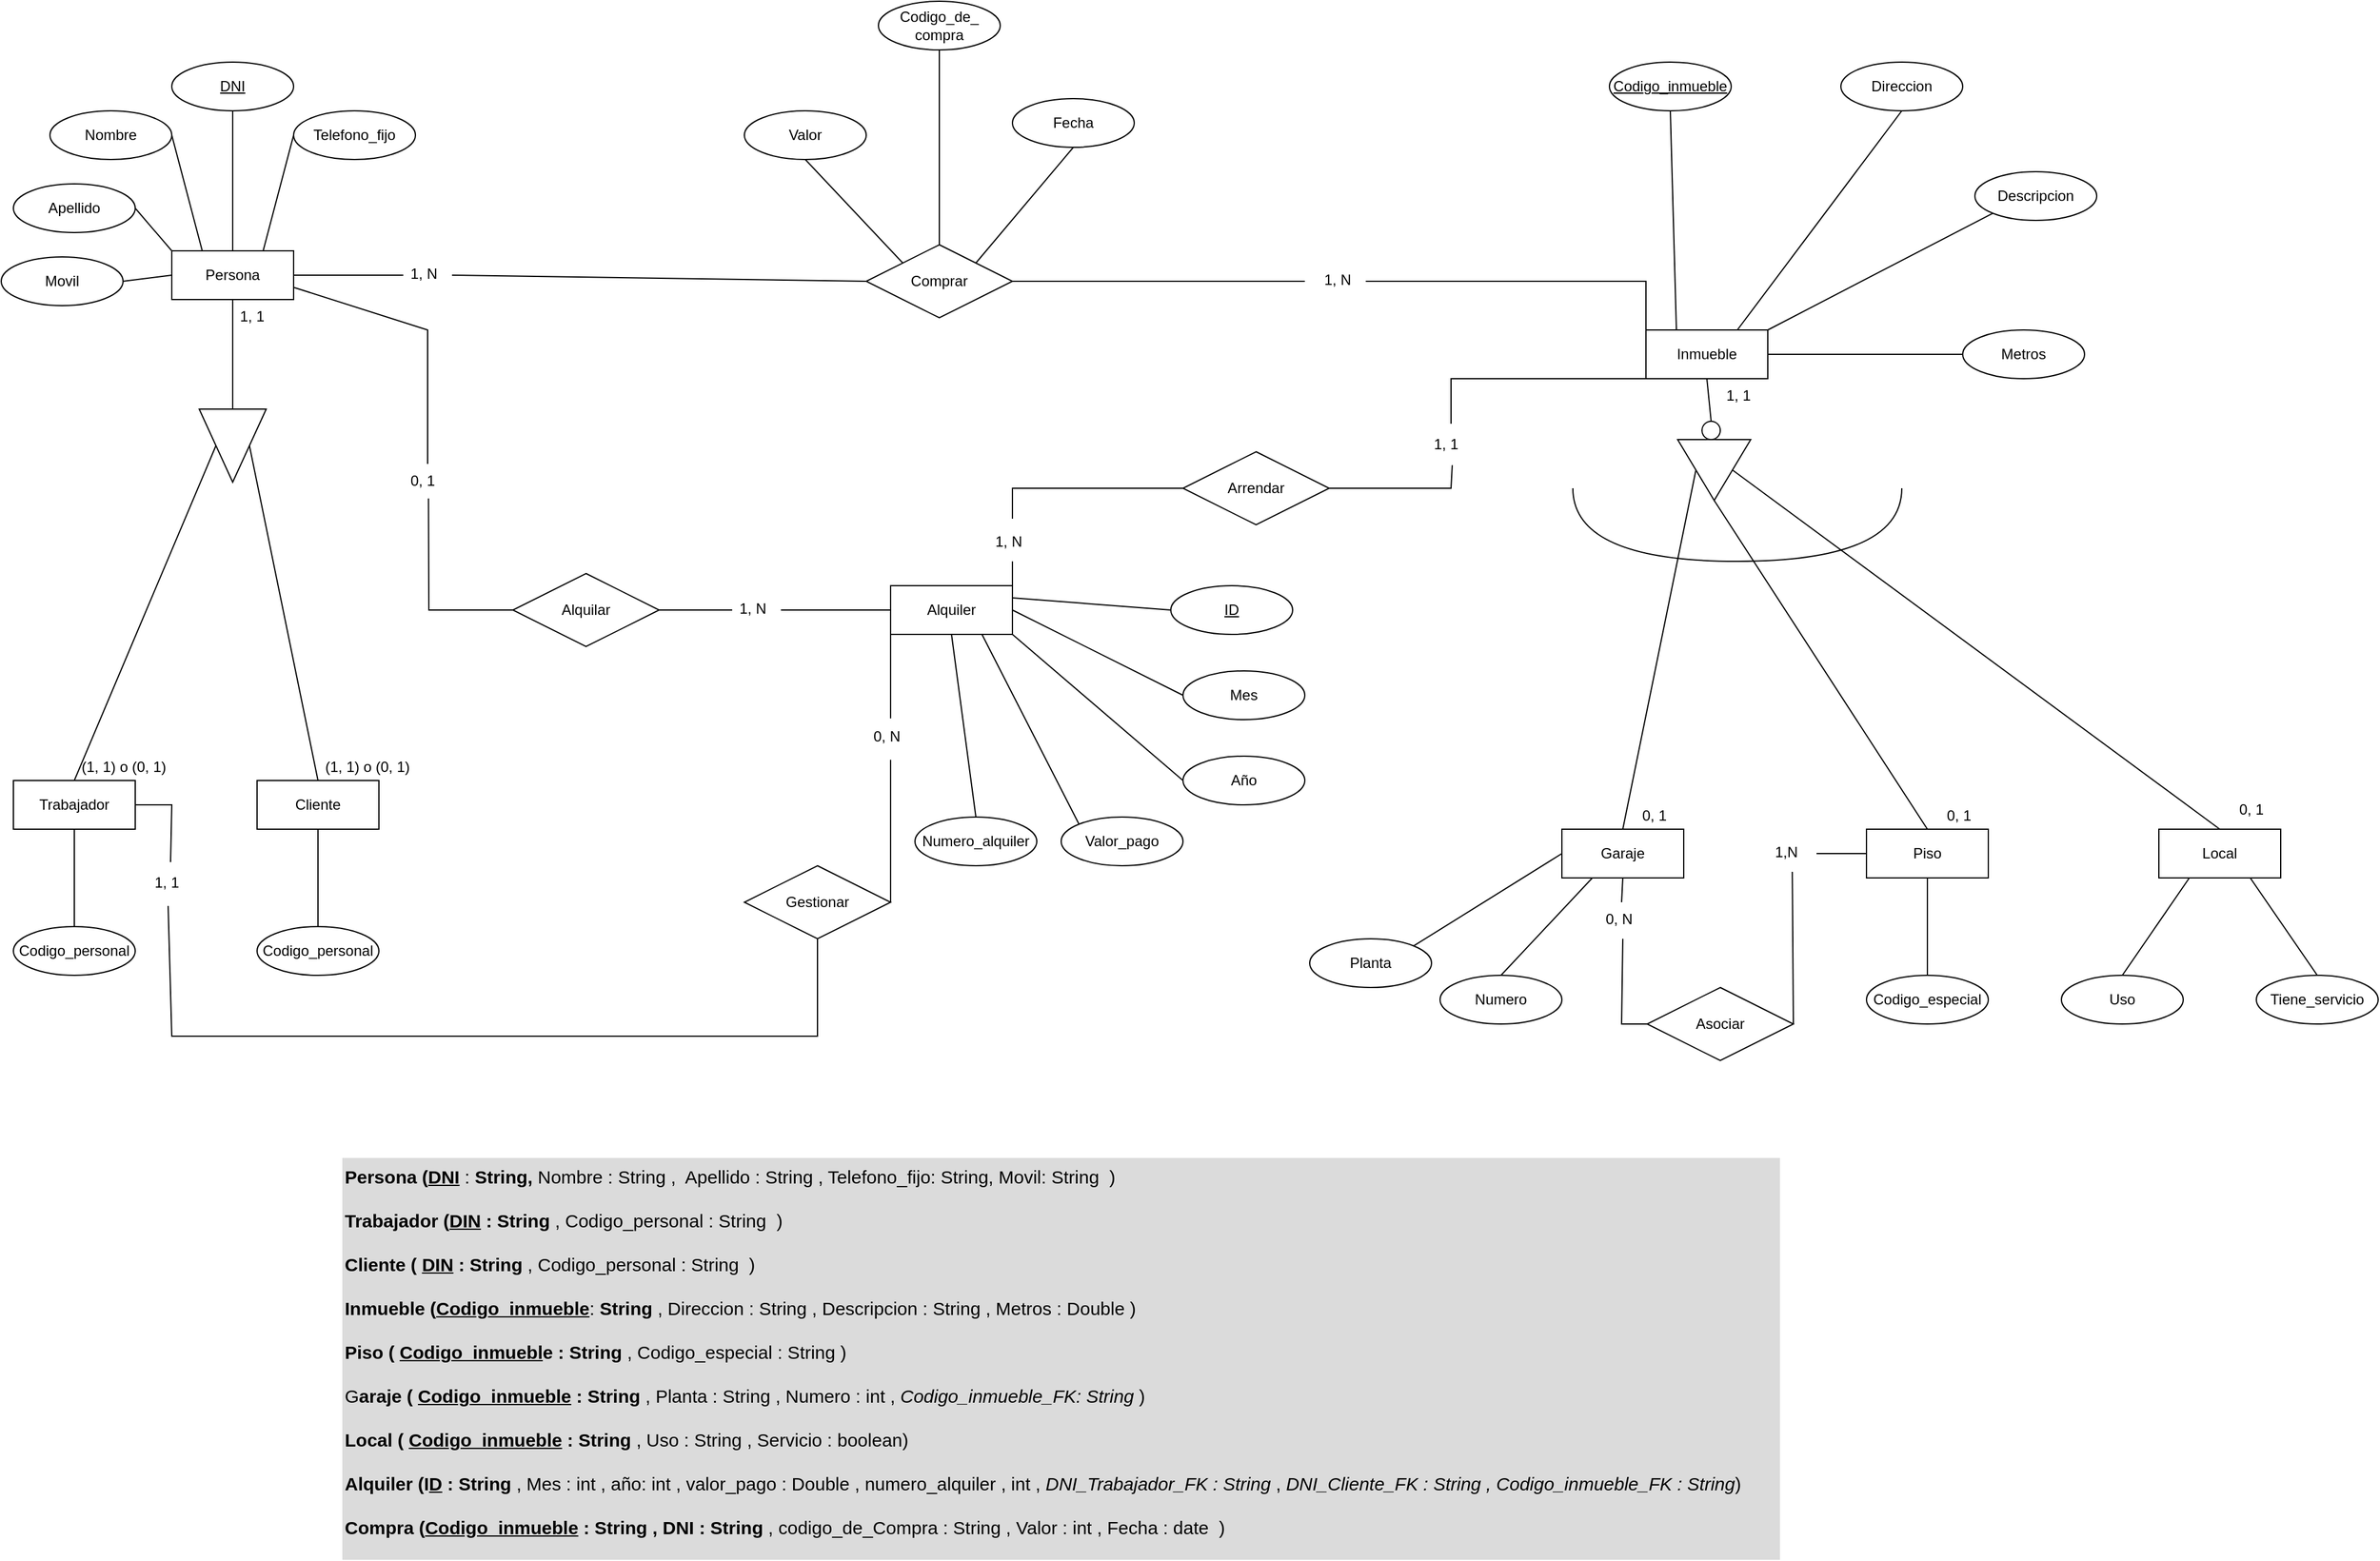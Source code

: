 <mxfile version="22.0.4" type="github">
  <diagram name="Página-1" id="a1RyxE_Y-MSOX4j9OYDZ">
    <mxGraphModel dx="2807" dy="2242" grid="1" gridSize="10" guides="1" tooltips="1" connect="1" arrows="1" fold="1" page="1" pageScale="1" pageWidth="827" pageHeight="1169" math="0" shadow="0">
      <root>
        <mxCell id="0" />
        <mxCell id="1" parent="0" />
        <mxCell id="8C2Y239VdLHNd9cbPgNQ-3" value="Inmueble" style="whiteSpace=wrap;html=1;align=center;" parent="1" vertex="1">
          <mxGeometry x="890" y="-90" width="100" height="40" as="geometry" />
        </mxCell>
        <mxCell id="8C2Y239VdLHNd9cbPgNQ-4" value="Piso" style="whiteSpace=wrap;html=1;align=center;" parent="1" vertex="1">
          <mxGeometry x="1071" y="320" width="100" height="40" as="geometry" />
        </mxCell>
        <mxCell id="8C2Y239VdLHNd9cbPgNQ-5" value="Local" style="whiteSpace=wrap;html=1;align=center;" parent="1" vertex="1">
          <mxGeometry x="1311" y="320" width="100" height="40" as="geometry" />
        </mxCell>
        <mxCell id="8C2Y239VdLHNd9cbPgNQ-6" value="Garaje" style="whiteSpace=wrap;html=1;align=center;" parent="1" vertex="1">
          <mxGeometry x="821" y="320" width="100" height="40" as="geometry" />
        </mxCell>
        <mxCell id="8C2Y239VdLHNd9cbPgNQ-7" value="Codigo_inmueble" style="ellipse;whiteSpace=wrap;html=1;align=center;fontStyle=4;" parent="1" vertex="1">
          <mxGeometry x="860" y="-310" width="100" height="40" as="geometry" />
        </mxCell>
        <mxCell id="8C2Y239VdLHNd9cbPgNQ-9" value="Metros" style="ellipse;whiteSpace=wrap;html=1;align=center;" parent="1" vertex="1">
          <mxGeometry x="1150" y="-90" width="100" height="40" as="geometry" />
        </mxCell>
        <mxCell id="8C2Y239VdLHNd9cbPgNQ-10" value="Descripcion" style="ellipse;whiteSpace=wrap;html=1;align=center;" parent="1" vertex="1">
          <mxGeometry x="1160" y="-220" width="100" height="40" as="geometry" />
        </mxCell>
        <mxCell id="8C2Y239VdLHNd9cbPgNQ-11" value="Direccion" style="ellipse;whiteSpace=wrap;html=1;align=center;" parent="1" vertex="1">
          <mxGeometry x="1050" y="-310" width="100" height="40" as="geometry" />
        </mxCell>
        <mxCell id="8C2Y239VdLHNd9cbPgNQ-12" value="Codigo_especial" style="ellipse;whiteSpace=wrap;html=1;align=center;" parent="1" vertex="1">
          <mxGeometry x="1071" y="440" width="100" height="40" as="geometry" />
        </mxCell>
        <mxCell id="8C2Y239VdLHNd9cbPgNQ-13" value="Uso" style="ellipse;whiteSpace=wrap;html=1;align=center;" parent="1" vertex="1">
          <mxGeometry x="1231" y="440" width="100" height="40" as="geometry" />
        </mxCell>
        <mxCell id="8C2Y239VdLHNd9cbPgNQ-14" value="Tiene_servicio" style="ellipse;whiteSpace=wrap;html=1;align=center;" parent="1" vertex="1">
          <mxGeometry x="1391" y="440" width="100" height="40" as="geometry" />
        </mxCell>
        <mxCell id="8C2Y239VdLHNd9cbPgNQ-15" value="" style="endArrow=none;html=1;rounded=0;entryX=0.5;entryY=1;entryDx=0;entryDy=0;" parent="1" source="8C2Y239VdLHNd9cbPgNQ-12" target="8C2Y239VdLHNd9cbPgNQ-4" edge="1">
          <mxGeometry relative="1" as="geometry">
            <mxPoint x="951" y="340" as="sourcePoint" />
            <mxPoint x="1111" y="340" as="targetPoint" />
          </mxGeometry>
        </mxCell>
        <mxCell id="8C2Y239VdLHNd9cbPgNQ-16" value="" style="endArrow=none;html=1;rounded=0;entryX=0.25;entryY=1;entryDx=0;entryDy=0;exitX=0.5;exitY=0;exitDx=0;exitDy=0;" parent="1" source="8C2Y239VdLHNd9cbPgNQ-13" target="8C2Y239VdLHNd9cbPgNQ-5" edge="1">
          <mxGeometry relative="1" as="geometry">
            <mxPoint x="1131" y="450" as="sourcePoint" />
            <mxPoint x="1131" y="370" as="targetPoint" />
          </mxGeometry>
        </mxCell>
        <mxCell id="8C2Y239VdLHNd9cbPgNQ-17" value="" style="endArrow=none;html=1;rounded=0;entryX=0.75;entryY=1;entryDx=0;entryDy=0;exitX=0.5;exitY=0;exitDx=0;exitDy=0;" parent="1" source="8C2Y239VdLHNd9cbPgNQ-14" target="8C2Y239VdLHNd9cbPgNQ-5" edge="1">
          <mxGeometry relative="1" as="geometry">
            <mxPoint x="1291" y="450" as="sourcePoint" />
            <mxPoint x="1326" y="370" as="targetPoint" />
          </mxGeometry>
        </mxCell>
        <mxCell id="8C2Y239VdLHNd9cbPgNQ-19" value="Numero" style="ellipse;whiteSpace=wrap;html=1;align=center;" parent="1" vertex="1">
          <mxGeometry x="721" y="440" width="100" height="40" as="geometry" />
        </mxCell>
        <mxCell id="8C2Y239VdLHNd9cbPgNQ-20" value="Planta" style="ellipse;whiteSpace=wrap;html=1;align=center;" parent="1" vertex="1">
          <mxGeometry x="614" y="410" width="100" height="40" as="geometry" />
        </mxCell>
        <mxCell id="8C2Y239VdLHNd9cbPgNQ-21" value="" style="endArrow=none;html=1;rounded=0;entryX=0;entryY=0.5;entryDx=0;entryDy=0;exitX=1;exitY=0;exitDx=0;exitDy=0;" parent="1" source="8C2Y239VdLHNd9cbPgNQ-20" target="8C2Y239VdLHNd9cbPgNQ-6" edge="1">
          <mxGeometry relative="1" as="geometry">
            <mxPoint x="1131" y="450" as="sourcePoint" />
            <mxPoint x="1131" y="370" as="targetPoint" />
          </mxGeometry>
        </mxCell>
        <mxCell id="8C2Y239VdLHNd9cbPgNQ-22" value="" style="endArrow=none;html=1;rounded=0;entryX=0.25;entryY=1;entryDx=0;entryDy=0;exitX=0.5;exitY=0;exitDx=0;exitDy=0;" parent="1" source="8C2Y239VdLHNd9cbPgNQ-19" target="8C2Y239VdLHNd9cbPgNQ-6" edge="1">
          <mxGeometry relative="1" as="geometry">
            <mxPoint x="961" y="450" as="sourcePoint" />
            <mxPoint x="906" y="370" as="targetPoint" />
          </mxGeometry>
        </mxCell>
        <mxCell id="8C2Y239VdLHNd9cbPgNQ-24" value="" style="endArrow=none;html=1;rounded=0;entryX=1;entryY=0.5;entryDx=0;entryDy=0;exitX=0;exitY=0.5;exitDx=0;exitDy=0;" parent="1" source="8C2Y239VdLHNd9cbPgNQ-9" target="8C2Y239VdLHNd9cbPgNQ-3" edge="1">
          <mxGeometry relative="1" as="geometry">
            <mxPoint x="980" y="-80" as="sourcePoint" />
            <mxPoint x="770" as="targetPoint" />
          </mxGeometry>
        </mxCell>
        <mxCell id="8C2Y239VdLHNd9cbPgNQ-25" value="" style="endArrow=none;html=1;rounded=0;entryX=0.25;entryY=0;entryDx=0;entryDy=0;exitX=0.5;exitY=1;exitDx=0;exitDy=0;" parent="1" source="8C2Y239VdLHNd9cbPgNQ-7" target="8C2Y239VdLHNd9cbPgNQ-3" edge="1">
          <mxGeometry relative="1" as="geometry">
            <mxPoint x="610" y="-100" as="sourcePoint" />
            <mxPoint x="770" y="-100" as="targetPoint" />
          </mxGeometry>
        </mxCell>
        <mxCell id="8C2Y239VdLHNd9cbPgNQ-26" value="" style="endArrow=none;html=1;rounded=0;entryX=0.5;entryY=1;entryDx=0;entryDy=0;exitX=0.75;exitY=0;exitDx=0;exitDy=0;" parent="1" source="8C2Y239VdLHNd9cbPgNQ-3" target="8C2Y239VdLHNd9cbPgNQ-11" edge="1">
          <mxGeometry relative="1" as="geometry">
            <mxPoint x="610" y="-100" as="sourcePoint" />
            <mxPoint x="770" y="-100" as="targetPoint" />
          </mxGeometry>
        </mxCell>
        <mxCell id="8C2Y239VdLHNd9cbPgNQ-27" value="" style="endArrow=none;html=1;rounded=0;entryX=0;entryY=1;entryDx=0;entryDy=0;exitX=1;exitY=0;exitDx=0;exitDy=0;" parent="1" source="8C2Y239VdLHNd9cbPgNQ-3" target="8C2Y239VdLHNd9cbPgNQ-10" edge="1">
          <mxGeometry relative="1" as="geometry">
            <mxPoint x="610" y="-100" as="sourcePoint" />
            <mxPoint x="770" y="-100" as="targetPoint" />
          </mxGeometry>
        </mxCell>
        <mxCell id="8C2Y239VdLHNd9cbPgNQ-29" value="Cliente" style="whiteSpace=wrap;html=1;align=center;" parent="1" vertex="1">
          <mxGeometry x="-250" y="280" width="100" height="40" as="geometry" />
        </mxCell>
        <mxCell id="8C2Y239VdLHNd9cbPgNQ-30" value="Trabajador" style="whiteSpace=wrap;html=1;align=center;" parent="1" vertex="1">
          <mxGeometry x="-450" y="280" width="100" height="40" as="geometry" />
        </mxCell>
        <mxCell id="8C2Y239VdLHNd9cbPgNQ-31" value="Persona" style="whiteSpace=wrap;html=1;align=center;" parent="1" vertex="1">
          <mxGeometry x="-320" y="-155" width="100" height="40" as="geometry" />
        </mxCell>
        <mxCell id="8C2Y239VdLHNd9cbPgNQ-32" value="DNI" style="ellipse;whiteSpace=wrap;html=1;align=center;fontStyle=4;" parent="1" vertex="1">
          <mxGeometry x="-320" y="-310" width="100" height="40" as="geometry" />
        </mxCell>
        <mxCell id="8C2Y239VdLHNd9cbPgNQ-33" value="Telefono_fijo" style="ellipse;whiteSpace=wrap;html=1;align=center;" parent="1" vertex="1">
          <mxGeometry x="-220" y="-270" width="100" height="40" as="geometry" />
        </mxCell>
        <mxCell id="8C2Y239VdLHNd9cbPgNQ-35" value="Movil" style="ellipse;whiteSpace=wrap;html=1;align=center;" parent="1" vertex="1">
          <mxGeometry x="-460" y="-150" width="100" height="40" as="geometry" />
        </mxCell>
        <mxCell id="8C2Y239VdLHNd9cbPgNQ-36" value="Apellido" style="ellipse;whiteSpace=wrap;html=1;align=center;" parent="1" vertex="1">
          <mxGeometry x="-450" y="-210" width="100" height="40" as="geometry" />
        </mxCell>
        <mxCell id="8C2Y239VdLHNd9cbPgNQ-37" value="Nombre" style="ellipse;whiteSpace=wrap;html=1;align=center;" parent="1" vertex="1">
          <mxGeometry x="-420" y="-270" width="100" height="40" as="geometry" />
        </mxCell>
        <mxCell id="8C2Y239VdLHNd9cbPgNQ-38" value="" style="endArrow=none;html=1;rounded=0;entryX=0.5;entryY=1;entryDx=0;entryDy=0;exitX=0.5;exitY=0;exitDx=0;exitDy=0;" parent="1" source="8C2Y239VdLHNd9cbPgNQ-31" target="8C2Y239VdLHNd9cbPgNQ-32" edge="1">
          <mxGeometry relative="1" as="geometry">
            <mxPoint x="-10" y="30" as="sourcePoint" />
            <mxPoint x="150" y="30" as="targetPoint" />
          </mxGeometry>
        </mxCell>
        <mxCell id="8C2Y239VdLHNd9cbPgNQ-39" value="" style="endArrow=none;html=1;rounded=0;entryX=1;entryY=0.5;entryDx=0;entryDy=0;exitX=0.25;exitY=0;exitDx=0;exitDy=0;" parent="1" source="8C2Y239VdLHNd9cbPgNQ-31" target="8C2Y239VdLHNd9cbPgNQ-37" edge="1">
          <mxGeometry relative="1" as="geometry">
            <mxPoint x="-10" y="30" as="sourcePoint" />
            <mxPoint x="150" y="30" as="targetPoint" />
          </mxGeometry>
        </mxCell>
        <mxCell id="8C2Y239VdLHNd9cbPgNQ-40" value="" style="endArrow=none;html=1;rounded=0;entryX=0;entryY=0;entryDx=0;entryDy=0;exitX=1;exitY=0.5;exitDx=0;exitDy=0;" parent="1" source="8C2Y239VdLHNd9cbPgNQ-36" target="8C2Y239VdLHNd9cbPgNQ-31" edge="1">
          <mxGeometry relative="1" as="geometry">
            <mxPoint x="-360" y="-130" as="sourcePoint" />
            <mxPoint x="150" y="30" as="targetPoint" />
          </mxGeometry>
        </mxCell>
        <mxCell id="8C2Y239VdLHNd9cbPgNQ-41" value="" style="endArrow=none;html=1;rounded=0;entryX=0;entryY=0.5;entryDx=0;entryDy=0;exitX=0.75;exitY=0;exitDx=0;exitDy=0;" parent="1" source="8C2Y239VdLHNd9cbPgNQ-31" target="8C2Y239VdLHNd9cbPgNQ-33" edge="1">
          <mxGeometry relative="1" as="geometry">
            <mxPoint x="-285" y="-140" as="sourcePoint" />
            <mxPoint x="-310" y="-240" as="targetPoint" />
          </mxGeometry>
        </mxCell>
        <mxCell id="8C2Y239VdLHNd9cbPgNQ-43" value="" style="endArrow=none;html=1;rounded=0;entryX=1;entryY=0.5;entryDx=0;entryDy=0;exitX=0;exitY=0.5;exitDx=0;exitDy=0;" parent="1" source="8C2Y239VdLHNd9cbPgNQ-31" target="8C2Y239VdLHNd9cbPgNQ-35" edge="1">
          <mxGeometry relative="1" as="geometry">
            <mxPoint x="-10" y="30" as="sourcePoint" />
            <mxPoint x="150" y="30" as="targetPoint" />
          </mxGeometry>
        </mxCell>
        <mxCell id="8C2Y239VdLHNd9cbPgNQ-44" value="Codigo_personal" style="ellipse;whiteSpace=wrap;html=1;align=center;" parent="1" vertex="1">
          <mxGeometry x="-450" y="400" width="100" height="40" as="geometry" />
        </mxCell>
        <mxCell id="8C2Y239VdLHNd9cbPgNQ-45" value="Codigo_personal" style="ellipse;whiteSpace=wrap;html=1;align=center;" parent="1" vertex="1">
          <mxGeometry x="-250" y="400" width="100" height="40" as="geometry" />
        </mxCell>
        <mxCell id="8C2Y239VdLHNd9cbPgNQ-46" value="" style="endArrow=none;html=1;rounded=0;exitX=0.5;exitY=0;exitDx=0;exitDy=0;entryX=0.5;entryY=1;entryDx=0;entryDy=0;" parent="1" source="8C2Y239VdLHNd9cbPgNQ-44" target="8C2Y239VdLHNd9cbPgNQ-30" edge="1">
          <mxGeometry relative="1" as="geometry">
            <mxPoint x="-40" y="400" as="sourcePoint" />
            <mxPoint x="120" y="400" as="targetPoint" />
          </mxGeometry>
        </mxCell>
        <mxCell id="8C2Y239VdLHNd9cbPgNQ-47" value="" style="endArrow=none;html=1;rounded=0;exitX=0.5;exitY=0;exitDx=0;exitDy=0;entryX=0.5;entryY=1;entryDx=0;entryDy=0;" parent="1" source="8C2Y239VdLHNd9cbPgNQ-45" target="8C2Y239VdLHNd9cbPgNQ-29" edge="1">
          <mxGeometry relative="1" as="geometry">
            <mxPoint x="-390" y="410" as="sourcePoint" />
            <mxPoint x="-390" y="330" as="targetPoint" />
          </mxGeometry>
        </mxCell>
        <mxCell id="8C2Y239VdLHNd9cbPgNQ-48" value="Comprar" style="shape=rhombus;perimeter=rhombusPerimeter;whiteSpace=wrap;html=1;align=center;" parent="1" vertex="1">
          <mxGeometry x="250" y="-160" width="120" height="60" as="geometry" />
        </mxCell>
        <mxCell id="8C2Y239VdLHNd9cbPgNQ-52" value="" style="endArrow=none;html=1;rounded=0;entryX=0;entryY=0;entryDx=0;entryDy=0;exitX=1;exitY=0.5;exitDx=0;exitDy=0;" parent="1" source="8C2Y239VdLHNd9cbPgNQ-54" target="8C2Y239VdLHNd9cbPgNQ-3" edge="1">
          <mxGeometry relative="1" as="geometry">
            <mxPoint x="220" as="sourcePoint" />
            <mxPoint x="380" as="targetPoint" />
            <Array as="points">
              <mxPoint x="730" y="-130" />
              <mxPoint x="890" y="-130" />
            </Array>
          </mxGeometry>
        </mxCell>
        <mxCell id="8C2Y239VdLHNd9cbPgNQ-55" value="" style="endArrow=none;html=1;rounded=0;exitX=1;exitY=0.5;exitDx=0;exitDy=0;" parent="1" source="8C2Y239VdLHNd9cbPgNQ-48" edge="1">
          <mxGeometry relative="1" as="geometry">
            <mxPoint x="370" y="-130" as="sourcePoint" />
            <mxPoint x="610" y="-130" as="targetPoint" />
            <Array as="points" />
          </mxGeometry>
        </mxCell>
        <mxCell id="8C2Y239VdLHNd9cbPgNQ-54" value="1, N" style="text;strokeColor=none;fillColor=none;spacingLeft=4;spacingRight=4;overflow=hidden;rotatable=0;points=[[0,0.5],[1,0.5]];portConstraint=eastwest;fontSize=12;whiteSpace=wrap;html=1;" parent="1" vertex="1">
          <mxGeometry x="620" y="-145" width="40" height="30" as="geometry" />
        </mxCell>
        <mxCell id="8C2Y239VdLHNd9cbPgNQ-57" value="" style="endArrow=none;html=1;rounded=0;exitX=1;exitY=0.5;exitDx=0;exitDy=0;entryX=0;entryY=0.5;entryDx=0;entryDy=0;" parent="1" source="8C2Y239VdLHNd9cbPgNQ-31" target="8C2Y239VdLHNd9cbPgNQ-56" edge="1">
          <mxGeometry relative="1" as="geometry">
            <mxPoint x="-220" y="-140" as="sourcePoint" />
            <mxPoint x="20" y="-200" as="targetPoint" />
            <Array as="points" />
          </mxGeometry>
        </mxCell>
        <mxCell id="8C2Y239VdLHNd9cbPgNQ-56" value="1, N" style="text;strokeColor=none;fillColor=none;spacingLeft=4;spacingRight=4;overflow=hidden;rotatable=0;points=[[0,0.5],[1,0.5]];portConstraint=eastwest;fontSize=12;whiteSpace=wrap;html=1;" parent="1" vertex="1">
          <mxGeometry x="-130" y="-150" width="40" height="30" as="geometry" />
        </mxCell>
        <mxCell id="8C2Y239VdLHNd9cbPgNQ-58" value="" style="endArrow=none;html=1;rounded=0;exitX=1;exitY=0.5;exitDx=0;exitDy=0;entryX=0;entryY=0.5;entryDx=0;entryDy=0;" parent="1" source="8C2Y239VdLHNd9cbPgNQ-56" target="8C2Y239VdLHNd9cbPgNQ-48" edge="1">
          <mxGeometry relative="1" as="geometry">
            <mxPoint x="220" y="100" as="sourcePoint" />
            <mxPoint x="380" y="100" as="targetPoint" />
          </mxGeometry>
        </mxCell>
        <mxCell id="8C2Y239VdLHNd9cbPgNQ-59" value="Codigo_de_ compra" style="ellipse;whiteSpace=wrap;html=1;align=center;" parent="1" vertex="1">
          <mxGeometry x="260" y="-360" width="100" height="40" as="geometry" />
        </mxCell>
        <mxCell id="8C2Y239VdLHNd9cbPgNQ-60" value="Valor" style="ellipse;whiteSpace=wrap;html=1;align=center;" parent="1" vertex="1">
          <mxGeometry x="150" y="-270" width="100" height="40" as="geometry" />
        </mxCell>
        <mxCell id="8C2Y239VdLHNd9cbPgNQ-61" value="Fecha" style="ellipse;whiteSpace=wrap;html=1;align=center;" parent="1" vertex="1">
          <mxGeometry x="370" y="-280" width="100" height="40" as="geometry" />
        </mxCell>
        <mxCell id="8C2Y239VdLHNd9cbPgNQ-62" value="" style="endArrow=none;html=1;rounded=0;exitX=0.5;exitY=0;exitDx=0;exitDy=0;entryX=0.5;entryY=1;entryDx=0;entryDy=0;" parent="1" source="8C2Y239VdLHNd9cbPgNQ-48" target="8C2Y239VdLHNd9cbPgNQ-59" edge="1">
          <mxGeometry relative="1" as="geometry">
            <mxPoint x="220" y="-200" as="sourcePoint" />
            <mxPoint x="380" y="-200" as="targetPoint" />
          </mxGeometry>
        </mxCell>
        <mxCell id="8C2Y239VdLHNd9cbPgNQ-63" value="" style="endArrow=none;html=1;rounded=0;exitX=0.5;exitY=1;exitDx=0;exitDy=0;entryX=0;entryY=0;entryDx=0;entryDy=0;" parent="1" source="8C2Y239VdLHNd9cbPgNQ-60" target="8C2Y239VdLHNd9cbPgNQ-48" edge="1">
          <mxGeometry relative="1" as="geometry">
            <mxPoint x="220" y="-200" as="sourcePoint" />
            <mxPoint x="380" y="-200" as="targetPoint" />
          </mxGeometry>
        </mxCell>
        <mxCell id="8C2Y239VdLHNd9cbPgNQ-64" value="" style="endArrow=none;html=1;rounded=0;entryX=0.5;entryY=1;entryDx=0;entryDy=0;exitX=1;exitY=0;exitDx=0;exitDy=0;" parent="1" source="8C2Y239VdLHNd9cbPgNQ-48" target="8C2Y239VdLHNd9cbPgNQ-61" edge="1">
          <mxGeometry relative="1" as="geometry">
            <mxPoint x="220" y="-200" as="sourcePoint" />
            <mxPoint x="380" y="-200" as="targetPoint" />
          </mxGeometry>
        </mxCell>
        <mxCell id="8C2Y239VdLHNd9cbPgNQ-65" value="Alquiler" style="whiteSpace=wrap;html=1;align=center;" parent="1" vertex="1">
          <mxGeometry x="270" y="120" width="100" height="40" as="geometry" />
        </mxCell>
        <mxCell id="8C2Y239VdLHNd9cbPgNQ-67" value="Arrendar" style="shape=rhombus;perimeter=rhombusPerimeter;whiteSpace=wrap;html=1;align=center;" parent="1" vertex="1">
          <mxGeometry x="510" y="10" width="120" height="60" as="geometry" />
        </mxCell>
        <mxCell id="8C2Y239VdLHNd9cbPgNQ-68" value="Gestionar" style="shape=rhombus;perimeter=rhombusPerimeter;whiteSpace=wrap;html=1;align=center;" parent="1" vertex="1">
          <mxGeometry x="150" y="350" width="120" height="60" as="geometry" />
        </mxCell>
        <mxCell id="8C2Y239VdLHNd9cbPgNQ-69" value="ID" style="ellipse;whiteSpace=wrap;html=1;align=center;fontStyle=4;" parent="1" vertex="1">
          <mxGeometry x="500" y="120" width="100" height="40" as="geometry" />
        </mxCell>
        <mxCell id="8C2Y239VdLHNd9cbPgNQ-70" value="Numero_alquiler" style="ellipse;whiteSpace=wrap;html=1;align=center;" parent="1" vertex="1">
          <mxGeometry x="290" y="310" width="100" height="40" as="geometry" />
        </mxCell>
        <mxCell id="8C2Y239VdLHNd9cbPgNQ-71" value="Valor_pago" style="ellipse;whiteSpace=wrap;html=1;align=center;" parent="1" vertex="1">
          <mxGeometry x="410" y="310" width="100" height="40" as="geometry" />
        </mxCell>
        <mxCell id="8C2Y239VdLHNd9cbPgNQ-72" value="Año" style="ellipse;whiteSpace=wrap;html=1;align=center;" parent="1" vertex="1">
          <mxGeometry x="510" y="260" width="100" height="40" as="geometry" />
        </mxCell>
        <mxCell id="8C2Y239VdLHNd9cbPgNQ-73" value="Mes" style="ellipse;whiteSpace=wrap;html=1;align=center;" parent="1" vertex="1">
          <mxGeometry x="510" y="190" width="100" height="40" as="geometry" />
        </mxCell>
        <mxCell id="8C2Y239VdLHNd9cbPgNQ-74" value="" style="endArrow=none;html=1;rounded=0;entryX=0;entryY=1;entryDx=0;entryDy=0;exitX=0.5;exitY=-0.1;exitDx=0;exitDy=0;exitPerimeter=0;" parent="1" source="8C2Y239VdLHNd9cbPgNQ-76" target="8C2Y239VdLHNd9cbPgNQ-3" edge="1">
          <mxGeometry relative="1" as="geometry">
            <mxPoint x="730" as="sourcePoint" />
            <mxPoint x="320" y="-50" as="targetPoint" />
            <Array as="points">
              <mxPoint x="730" y="-50" />
            </Array>
          </mxGeometry>
        </mxCell>
        <mxCell id="8C2Y239VdLHNd9cbPgNQ-75" value="" style="endArrow=none;html=1;rounded=0;entryX=0;entryY=0.5;entryDx=0;entryDy=0;exitX=0.5;exitY=-0.167;exitDx=0;exitDy=0;exitPerimeter=0;" parent="1" source="8C2Y239VdLHNd9cbPgNQ-78" target="8C2Y239VdLHNd9cbPgNQ-67" edge="1">
          <mxGeometry relative="1" as="geometry">
            <mxPoint x="160" y="-50" as="sourcePoint" />
            <mxPoint x="320" y="-50" as="targetPoint" />
            <Array as="points">
              <mxPoint x="370" y="40" />
            </Array>
          </mxGeometry>
        </mxCell>
        <mxCell id="8C2Y239VdLHNd9cbPgNQ-77" value="" style="endArrow=none;html=1;rounded=0;entryX=0.525;entryY=1.033;entryDx=0;entryDy=0;exitX=1;exitY=0.5;exitDx=0;exitDy=0;entryPerimeter=0;" parent="1" source="8C2Y239VdLHNd9cbPgNQ-67" target="8C2Y239VdLHNd9cbPgNQ-76" edge="1">
          <mxGeometry relative="1" as="geometry">
            <mxPoint x="630" y="40" as="sourcePoint" />
            <mxPoint x="730" y="-40" as="targetPoint" />
            <Array as="points">
              <mxPoint x="730" y="40" />
            </Array>
          </mxGeometry>
        </mxCell>
        <mxCell id="8C2Y239VdLHNd9cbPgNQ-76" value="1, 1" style="text;strokeColor=none;fillColor=none;spacingLeft=4;spacingRight=4;overflow=hidden;rotatable=0;points=[[0,0.5],[1,0.5]];portConstraint=eastwest;fontSize=12;whiteSpace=wrap;html=1;" parent="1" vertex="1">
          <mxGeometry x="710" y="-10" width="40" height="30" as="geometry" />
        </mxCell>
        <mxCell id="8C2Y239VdLHNd9cbPgNQ-78" value="1, N" style="text;strokeColor=none;fillColor=none;spacingLeft=4;spacingRight=4;overflow=hidden;rotatable=0;points=[[0,0.5],[1,0.5]];portConstraint=eastwest;fontSize=12;whiteSpace=wrap;html=1;" parent="1" vertex="1">
          <mxGeometry x="350" y="70" width="40" height="30" as="geometry" />
        </mxCell>
        <mxCell id="8C2Y239VdLHNd9cbPgNQ-80" value="" style="endArrow=none;html=1;rounded=0;exitX=1;exitY=0;exitDx=0;exitDy=0;" parent="1" source="8C2Y239VdLHNd9cbPgNQ-65" edge="1">
          <mxGeometry relative="1" as="geometry">
            <mxPoint x="160" y="150" as="sourcePoint" />
            <mxPoint x="370" y="100" as="targetPoint" />
          </mxGeometry>
        </mxCell>
        <mxCell id="8C2Y239VdLHNd9cbPgNQ-82" value="" style="endArrow=none;html=1;rounded=0;entryX=0;entryY=1;entryDx=0;entryDy=0;exitX=0.5;exitY=-0.033;exitDx=0;exitDy=0;exitPerimeter=0;" parent="1" source="8C2Y239VdLHNd9cbPgNQ-99" target="8C2Y239VdLHNd9cbPgNQ-65" edge="1">
          <mxGeometry relative="1" as="geometry">
            <mxPoint x="160" y="150" as="sourcePoint" />
            <mxPoint x="320" y="150" as="targetPoint" />
            <Array as="points" />
          </mxGeometry>
        </mxCell>
        <mxCell id="8C2Y239VdLHNd9cbPgNQ-90" value="Alquilar" style="shape=rhombus;perimeter=rhombusPerimeter;whiteSpace=wrap;html=1;align=center;" parent="1" vertex="1">
          <mxGeometry x="-40" y="110" width="120" height="60" as="geometry" />
        </mxCell>
        <mxCell id="8C2Y239VdLHNd9cbPgNQ-91" value="" style="endArrow=none;html=1;rounded=0;exitX=0.518;exitY=0.947;exitDx=0;exitDy=0;entryX=0;entryY=0.5;entryDx=0;entryDy=0;exitPerimeter=0;" parent="1" source="8C2Y239VdLHNd9cbPgNQ-104" target="8C2Y239VdLHNd9cbPgNQ-90" edge="1">
          <mxGeometry relative="1" as="geometry">
            <mxPoint x="160" y="350" as="sourcePoint" />
            <mxPoint x="320" y="350" as="targetPoint" />
            <Array as="points">
              <mxPoint x="-109" y="140" />
            </Array>
          </mxGeometry>
        </mxCell>
        <mxCell id="8C2Y239VdLHNd9cbPgNQ-93" value="" style="endArrow=none;html=1;rounded=0;entryX=0;entryY=0.5;entryDx=0;entryDy=0;exitX=1;exitY=0.5;exitDx=0;exitDy=0;" parent="1" source="8C2Y239VdLHNd9cbPgNQ-102" target="8C2Y239VdLHNd9cbPgNQ-65" edge="1">
          <mxGeometry relative="1" as="geometry">
            <mxPoint x="160" y="350" as="sourcePoint" />
            <mxPoint x="320" y="350" as="targetPoint" />
          </mxGeometry>
        </mxCell>
        <mxCell id="8C2Y239VdLHNd9cbPgNQ-94" value="" style="endArrow=none;html=1;rounded=0;exitX=0.5;exitY=1;exitDx=0;exitDy=0;entryX=0.5;entryY=0;entryDx=0;entryDy=0;" parent="1" source="8C2Y239VdLHNd9cbPgNQ-65" target="8C2Y239VdLHNd9cbPgNQ-70" edge="1">
          <mxGeometry relative="1" as="geometry">
            <mxPoint x="160" y="350" as="sourcePoint" />
            <mxPoint x="320" y="350" as="targetPoint" />
          </mxGeometry>
        </mxCell>
        <mxCell id="8C2Y239VdLHNd9cbPgNQ-95" value="" style="endArrow=none;html=1;rounded=0;exitX=0.75;exitY=1;exitDx=0;exitDy=0;entryX=0;entryY=0;entryDx=0;entryDy=0;" parent="1" source="8C2Y239VdLHNd9cbPgNQ-65" target="8C2Y239VdLHNd9cbPgNQ-71" edge="1">
          <mxGeometry relative="1" as="geometry">
            <mxPoint x="330" y="170" as="sourcePoint" />
            <mxPoint x="350" y="320" as="targetPoint" />
          </mxGeometry>
        </mxCell>
        <mxCell id="8C2Y239VdLHNd9cbPgNQ-96" value="" style="endArrow=none;html=1;rounded=0;exitX=1;exitY=1;exitDx=0;exitDy=0;entryX=0;entryY=0.5;entryDx=0;entryDy=0;" parent="1" source="8C2Y239VdLHNd9cbPgNQ-65" target="8C2Y239VdLHNd9cbPgNQ-72" edge="1">
          <mxGeometry relative="1" as="geometry">
            <mxPoint x="355" y="170" as="sourcePoint" />
            <mxPoint x="425" y="326" as="targetPoint" />
          </mxGeometry>
        </mxCell>
        <mxCell id="8C2Y239VdLHNd9cbPgNQ-97" value="" style="endArrow=none;html=1;rounded=0;exitX=1;exitY=0.5;exitDx=0;exitDy=0;entryX=0;entryY=0.5;entryDx=0;entryDy=0;" parent="1" source="8C2Y239VdLHNd9cbPgNQ-65" target="8C2Y239VdLHNd9cbPgNQ-73" edge="1">
          <mxGeometry relative="1" as="geometry">
            <mxPoint x="380" y="170" as="sourcePoint" />
            <mxPoint x="520" y="290" as="targetPoint" />
          </mxGeometry>
        </mxCell>
        <mxCell id="8C2Y239VdLHNd9cbPgNQ-98" value="" style="endArrow=none;html=1;rounded=0;exitX=1;exitY=0.25;exitDx=0;exitDy=0;entryX=0;entryY=0.5;entryDx=0;entryDy=0;" parent="1" source="8C2Y239VdLHNd9cbPgNQ-65" target="8C2Y239VdLHNd9cbPgNQ-69" edge="1">
          <mxGeometry relative="1" as="geometry">
            <mxPoint x="380" y="150" as="sourcePoint" />
            <mxPoint x="520" y="220" as="targetPoint" />
          </mxGeometry>
        </mxCell>
        <mxCell id="8C2Y239VdLHNd9cbPgNQ-99" value="0, N" style="text;strokeColor=none;fillColor=none;spacingLeft=4;spacingRight=4;overflow=hidden;rotatable=0;points=[[0,0.5],[1,0.5]];portConstraint=eastwest;fontSize=12;whiteSpace=wrap;html=1;" parent="1" vertex="1">
          <mxGeometry x="250" y="230" width="40" height="30" as="geometry" />
        </mxCell>
        <mxCell id="8C2Y239VdLHNd9cbPgNQ-101" value="" style="endArrow=none;html=1;rounded=0;entryX=0.5;entryY=1.1;entryDx=0;entryDy=0;entryPerimeter=0;exitX=1;exitY=0.5;exitDx=0;exitDy=0;" parent="1" source="8C2Y239VdLHNd9cbPgNQ-68" target="8C2Y239VdLHNd9cbPgNQ-99" edge="1">
          <mxGeometry relative="1" as="geometry">
            <mxPoint x="160" y="350" as="sourcePoint" />
            <mxPoint x="320" y="350" as="targetPoint" />
          </mxGeometry>
        </mxCell>
        <mxCell id="8C2Y239VdLHNd9cbPgNQ-103" value="" style="endArrow=none;html=1;rounded=0;entryX=0;entryY=0.5;entryDx=0;entryDy=0;exitX=1;exitY=0.5;exitDx=0;exitDy=0;" parent="1" source="8C2Y239VdLHNd9cbPgNQ-90" target="8C2Y239VdLHNd9cbPgNQ-102" edge="1">
          <mxGeometry relative="1" as="geometry">
            <mxPoint x="80" y="140" as="sourcePoint" />
            <mxPoint x="270" y="140" as="targetPoint" />
          </mxGeometry>
        </mxCell>
        <mxCell id="8C2Y239VdLHNd9cbPgNQ-102" value="1, N" style="text;strokeColor=none;fillColor=none;spacingLeft=4;spacingRight=4;overflow=hidden;rotatable=0;points=[[0,0.5],[1,0.5]];portConstraint=eastwest;fontSize=12;whiteSpace=wrap;html=1;" parent="1" vertex="1">
          <mxGeometry x="140" y="125" width="40" height="30" as="geometry" />
        </mxCell>
        <mxCell id="8C2Y239VdLHNd9cbPgNQ-104" value="0, 1" style="text;strokeColor=none;fillColor=none;spacingLeft=4;spacingRight=4;overflow=hidden;rotatable=0;points=[[0,0.5],[1,0.5]];portConstraint=eastwest;fontSize=12;whiteSpace=wrap;html=1;" parent="1" vertex="1">
          <mxGeometry x="-130" y="20" width="40" height="30" as="geometry" />
        </mxCell>
        <mxCell id="8C2Y239VdLHNd9cbPgNQ-107" value="" style="endArrow=none;html=1;rounded=0;exitX=1;exitY=0.75;exitDx=0;exitDy=0;" parent="1" source="8C2Y239VdLHNd9cbPgNQ-31" edge="1">
          <mxGeometry relative="1" as="geometry">
            <mxPoint x="160" y="250" as="sourcePoint" />
            <mxPoint x="-110" y="20" as="targetPoint" />
            <Array as="points">
              <mxPoint x="-110" y="-90" />
            </Array>
          </mxGeometry>
        </mxCell>
        <mxCell id="8C2Y239VdLHNd9cbPgNQ-108" value="1, 1" style="text;strokeColor=none;fillColor=none;spacingLeft=4;spacingRight=4;overflow=hidden;rotatable=0;points=[[0,0.5],[1,0.5]];portConstraint=eastwest;fontSize=12;whiteSpace=wrap;html=1;" parent="1" vertex="1">
          <mxGeometry x="-340" y="350" width="40" height="30" as="geometry" />
        </mxCell>
        <mxCell id="8C2Y239VdLHNd9cbPgNQ-109" value="" style="endArrow=none;html=1;rounded=0;exitX=1;exitY=0.5;exitDx=0;exitDy=0;entryX=0.475;entryY=-0.1;entryDx=0;entryDy=0;entryPerimeter=0;" parent="1" source="8C2Y239VdLHNd9cbPgNQ-30" target="8C2Y239VdLHNd9cbPgNQ-108" edge="1">
          <mxGeometry relative="1" as="geometry">
            <mxPoint x="160" y="150" as="sourcePoint" />
            <mxPoint x="320" y="150" as="targetPoint" />
            <Array as="points">
              <mxPoint x="-320" y="300" />
            </Array>
          </mxGeometry>
        </mxCell>
        <mxCell id="8C2Y239VdLHNd9cbPgNQ-110" value="" style="endArrow=none;html=1;rounded=0;exitX=0.425;exitY=1.1;exitDx=0;exitDy=0;exitPerimeter=0;entryX=0.5;entryY=1;entryDx=0;entryDy=0;" parent="1" source="8C2Y239VdLHNd9cbPgNQ-108" target="8C2Y239VdLHNd9cbPgNQ-68" edge="1">
          <mxGeometry relative="1" as="geometry">
            <mxPoint x="160" y="150" as="sourcePoint" />
            <mxPoint x="320" y="150" as="targetPoint" />
            <Array as="points">
              <mxPoint x="-320" y="490" />
              <mxPoint x="210" y="490" />
            </Array>
          </mxGeometry>
        </mxCell>
        <mxCell id="8C2Y239VdLHNd9cbPgNQ-111" value="" style="ellipse;whiteSpace=wrap;html=1;aspect=fixed;" parent="1" vertex="1">
          <mxGeometry x="936" y="-15" width="15" height="15" as="geometry" />
        </mxCell>
        <mxCell id="8C2Y239VdLHNd9cbPgNQ-114" value="" style="triangle;whiteSpace=wrap;html=1;rotation=90;" parent="1" vertex="1">
          <mxGeometry x="921" y="-5" width="50" height="60" as="geometry" />
        </mxCell>
        <mxCell id="8C2Y239VdLHNd9cbPgNQ-115" value="" style="endArrow=none;html=1;rounded=0;edgeStyle=orthogonalEdgeStyle;curved=1;" parent="1" edge="1">
          <mxGeometry width="50" height="50" relative="1" as="geometry">
            <mxPoint x="830" y="40" as="sourcePoint" />
            <mxPoint x="1100" y="40" as="targetPoint" />
            <Array as="points">
              <mxPoint x="830" y="100" />
              <mxPoint x="1100" y="100" />
            </Array>
          </mxGeometry>
        </mxCell>
        <mxCell id="8C2Y239VdLHNd9cbPgNQ-116" value="" style="endArrow=none;html=1;rounded=0;exitX=0.5;exitY=1;exitDx=0;exitDy=0;entryX=0.5;entryY=0;entryDx=0;entryDy=0;" parent="1" source="8C2Y239VdLHNd9cbPgNQ-3" target="8C2Y239VdLHNd9cbPgNQ-111" edge="1">
          <mxGeometry relative="1" as="geometry">
            <mxPoint x="920" y="150" as="sourcePoint" />
            <mxPoint x="1080" y="150" as="targetPoint" />
          </mxGeometry>
        </mxCell>
        <mxCell id="8C2Y239VdLHNd9cbPgNQ-118" value="" style="endArrow=none;html=1;rounded=0;exitX=0.5;exitY=0;exitDx=0;exitDy=0;entryX=0.5;entryY=1;entryDx=0;entryDy=0;" parent="1" source="8C2Y239VdLHNd9cbPgNQ-6" target="8C2Y239VdLHNd9cbPgNQ-114" edge="1">
          <mxGeometry relative="1" as="geometry">
            <mxPoint x="920" y="150" as="sourcePoint" />
            <mxPoint x="1080" y="150" as="targetPoint" />
          </mxGeometry>
        </mxCell>
        <mxCell id="8C2Y239VdLHNd9cbPgNQ-119" value="" style="endArrow=none;html=1;rounded=0;exitX=0.5;exitY=0;exitDx=0;exitDy=0;entryX=1;entryY=0.5;entryDx=0;entryDy=0;" parent="1" source="8C2Y239VdLHNd9cbPgNQ-4" target="8C2Y239VdLHNd9cbPgNQ-114" edge="1">
          <mxGeometry relative="1" as="geometry">
            <mxPoint x="881" y="330" as="sourcePoint" />
            <mxPoint x="941" y="35" as="targetPoint" />
          </mxGeometry>
        </mxCell>
        <mxCell id="8C2Y239VdLHNd9cbPgNQ-120" value="" style="endArrow=none;html=1;rounded=0;exitX=0.5;exitY=0;exitDx=0;exitDy=0;entryX=0.5;entryY=0;entryDx=0;entryDy=0;" parent="1" source="8C2Y239VdLHNd9cbPgNQ-5" target="8C2Y239VdLHNd9cbPgNQ-114" edge="1">
          <mxGeometry relative="1" as="geometry">
            <mxPoint x="1131" y="330" as="sourcePoint" />
            <mxPoint x="956" y="60" as="targetPoint" />
          </mxGeometry>
        </mxCell>
        <mxCell id="8C2Y239VdLHNd9cbPgNQ-121" value="" style="triangle;whiteSpace=wrap;html=1;rotation=90;" parent="1" vertex="1">
          <mxGeometry x="-300" y="-22.5" width="60" height="55" as="geometry" />
        </mxCell>
        <mxCell id="8C2Y239VdLHNd9cbPgNQ-129" value="" style="endArrow=none;html=1;rounded=0;exitX=0;exitY=0.5;exitDx=0;exitDy=0;entryX=0.5;entryY=1;entryDx=0;entryDy=0;" parent="1" source="8C2Y239VdLHNd9cbPgNQ-121" target="8C2Y239VdLHNd9cbPgNQ-31" edge="1">
          <mxGeometry relative="1" as="geometry">
            <mxPoint x="-140" y="-50" as="sourcePoint" />
            <mxPoint x="20" y="-50" as="targetPoint" />
          </mxGeometry>
        </mxCell>
        <mxCell id="8C2Y239VdLHNd9cbPgNQ-130" value="" style="endArrow=none;html=1;rounded=0;exitX=0.5;exitY=0;exitDx=0;exitDy=0;entryX=0.5;entryY=1;entryDx=0;entryDy=0;" parent="1" source="8C2Y239VdLHNd9cbPgNQ-30" target="8C2Y239VdLHNd9cbPgNQ-121" edge="1">
          <mxGeometry relative="1" as="geometry">
            <mxPoint x="-140" y="-50" as="sourcePoint" />
            <mxPoint x="20" y="-50" as="targetPoint" />
          </mxGeometry>
        </mxCell>
        <mxCell id="8C2Y239VdLHNd9cbPgNQ-131" value="" style="endArrow=none;html=1;rounded=0;exitX=0.5;exitY=0;exitDx=0;exitDy=0;entryX=0.5;entryY=0;entryDx=0;entryDy=0;" parent="1" source="8C2Y239VdLHNd9cbPgNQ-29" target="8C2Y239VdLHNd9cbPgNQ-121" edge="1">
          <mxGeometry relative="1" as="geometry">
            <mxPoint x="-390" y="290" as="sourcePoint" />
            <mxPoint x="-274" y="15" as="targetPoint" />
          </mxGeometry>
        </mxCell>
        <mxCell id="mChdOUFastBPx474Icfq-1" value="Asociar" style="shape=rhombus;perimeter=rhombusPerimeter;whiteSpace=wrap;html=1;align=center;" parent="1" vertex="1">
          <mxGeometry x="891" y="450" width="120" height="60" as="geometry" />
        </mxCell>
        <mxCell id="mChdOUFastBPx474Icfq-2" value="" style="endArrow=none;html=1;rounded=0;entryX=0.5;entryY=1;entryDx=0;entryDy=0;" parent="1" target="8C2Y239VdLHNd9cbPgNQ-6" edge="1">
          <mxGeometry relative="1" as="geometry">
            <mxPoint x="870" y="380" as="sourcePoint" />
            <mxPoint x="980" y="330" as="targetPoint" />
            <Array as="points" />
          </mxGeometry>
        </mxCell>
        <mxCell id="mChdOUFastBPx474Icfq-5" value="" style="endArrow=none;html=1;rounded=0;exitX=0;exitY=0.5;exitDx=0;exitDy=0;entryX=0.5;entryY=1;entryDx=0;entryDy=0;" parent="1" source="mChdOUFastBPx474Icfq-1" target="mChdOUFastBPx474Icfq-4" edge="1">
          <mxGeometry relative="1" as="geometry">
            <mxPoint x="886" y="490" as="sourcePoint" />
            <mxPoint x="871" y="360" as="targetPoint" />
            <Array as="points">
              <mxPoint x="870" y="480" />
            </Array>
          </mxGeometry>
        </mxCell>
        <mxCell id="mChdOUFastBPx474Icfq-4" value="0, N" style="text;strokeColor=none;fillColor=none;spacingLeft=4;spacingRight=4;overflow=hidden;rotatable=0;points=[[0,0.5],[1,0.5]];portConstraint=eastwest;fontSize=12;whiteSpace=wrap;html=1;" parent="1" vertex="1">
          <mxGeometry x="851" y="380" width="40" height="30" as="geometry" />
        </mxCell>
        <mxCell id="mChdOUFastBPx474Icfq-7" value="" style="endArrow=none;html=1;rounded=0;exitX=1;exitY=0.5;exitDx=0;exitDy=0;" parent="1" source="mChdOUFastBPx474Icfq-1" target="mChdOUFastBPx474Icfq-6" edge="1">
          <mxGeometry relative="1" as="geometry">
            <mxPoint x="1006" y="490" as="sourcePoint" />
            <mxPoint x="1070" y="340" as="targetPoint" />
            <Array as="points" />
          </mxGeometry>
        </mxCell>
        <mxCell id="mChdOUFastBPx474Icfq-6" value="1,N" style="text;strokeColor=none;fillColor=none;spacingLeft=4;spacingRight=4;overflow=hidden;rotatable=0;points=[[0,0.5],[1,0.5]];portConstraint=eastwest;fontSize=12;whiteSpace=wrap;html=1;" parent="1" vertex="1">
          <mxGeometry x="990" y="325" width="40" height="30" as="geometry" />
        </mxCell>
        <mxCell id="mChdOUFastBPx474Icfq-9" value="" style="endArrow=none;html=1;rounded=0;entryX=0;entryY=0.5;entryDx=0;entryDy=0;exitX=1;exitY=0.5;exitDx=0;exitDy=0;" parent="1" source="mChdOUFastBPx474Icfq-6" target="8C2Y239VdLHNd9cbPgNQ-4" edge="1">
          <mxGeometry relative="1" as="geometry">
            <mxPoint x="1030" y="340" as="sourcePoint" />
            <mxPoint x="980" y="330" as="targetPoint" />
          </mxGeometry>
        </mxCell>
        <mxCell id="gZJ-3PvTpA5V4oZ80wVo-2" value="(1, 1) o (0, 1)" style="text;strokeColor=none;fillColor=none;spacingLeft=4;spacingRight=4;overflow=hidden;rotatable=0;points=[[0,0.5],[1,0.5]];portConstraint=eastwest;fontSize=12;whiteSpace=wrap;html=1;" parent="1" vertex="1">
          <mxGeometry x="-400" y="255" width="80" height="30" as="geometry" />
        </mxCell>
        <mxCell id="gZJ-3PvTpA5V4oZ80wVo-3" value="(1, 1) o (0, 1)" style="text;strokeColor=none;fillColor=none;spacingLeft=4;spacingRight=4;overflow=hidden;rotatable=0;points=[[0,0.5],[1,0.5]];portConstraint=eastwest;fontSize=12;whiteSpace=wrap;html=1;" parent="1" vertex="1">
          <mxGeometry x="-200" y="255" width="80" height="30" as="geometry" />
        </mxCell>
        <mxCell id="gZJ-3PvTpA5V4oZ80wVo-4" value="1, 1" style="text;strokeColor=none;fillColor=none;spacingLeft=4;spacingRight=4;overflow=hidden;rotatable=0;points=[[0,0.5],[1,0.5]];portConstraint=eastwest;fontSize=12;whiteSpace=wrap;html=1;" parent="1" vertex="1">
          <mxGeometry x="-270" y="-115" width="40" height="30" as="geometry" />
        </mxCell>
        <mxCell id="gZJ-3PvTpA5V4oZ80wVo-5" value="1, 1" style="text;strokeColor=none;fillColor=none;spacingLeft=4;spacingRight=4;overflow=hidden;rotatable=0;points=[[0,0.5],[1,0.5]];portConstraint=eastwest;fontSize=12;whiteSpace=wrap;html=1;" parent="1" vertex="1">
          <mxGeometry x="950" y="-50" width="40" height="30" as="geometry" />
        </mxCell>
        <mxCell id="gZJ-3PvTpA5V4oZ80wVo-8" value="0, 1" style="text;strokeColor=none;fillColor=none;spacingLeft=4;spacingRight=4;overflow=hidden;rotatable=0;points=[[0,0.5],[1,0.5]];portConstraint=eastwest;fontSize=12;whiteSpace=wrap;html=1;" parent="1" vertex="1">
          <mxGeometry x="881" y="295" width="40" height="30" as="geometry" />
        </mxCell>
        <mxCell id="gZJ-3PvTpA5V4oZ80wVo-9" value="0, 1" style="text;strokeColor=none;fillColor=none;spacingLeft=4;spacingRight=4;overflow=hidden;rotatable=0;points=[[0,0.5],[1,0.5]];portConstraint=eastwest;fontSize=12;whiteSpace=wrap;html=1;" parent="1" vertex="1">
          <mxGeometry x="1131" y="295" width="40" height="30" as="geometry" />
        </mxCell>
        <mxCell id="gZJ-3PvTpA5V4oZ80wVo-10" value="0, 1" style="text;strokeColor=none;fillColor=none;spacingLeft=4;spacingRight=4;overflow=hidden;rotatable=0;points=[[0,0.5],[1,0.5]];portConstraint=eastwest;fontSize=12;whiteSpace=wrap;html=1;" parent="1" vertex="1">
          <mxGeometry x="1371" y="290" width="40" height="30" as="geometry" />
        </mxCell>
        <mxCell id="hiWwkiSKhYoYTMmpIz8e-3" value="&lt;div style=&quot;&quot;&gt;&lt;span style=&quot;background-color: rgb(219, 219, 219);&quot;&gt;&lt;font style=&quot;font-size: 15px;&quot;&gt;&lt;b&gt;Persona (&lt;u style=&quot;&quot;&gt;DNI&lt;/u&gt;&lt;/b&gt; :&lt;b&gt; String,&lt;/b&gt; Nombre : String ,&amp;nbsp; Apellido : String , Telefono_fijo: String, Movil: String&amp;nbsp; )&lt;/font&gt;&lt;/span&gt;&lt;/div&gt;&lt;div style=&quot;&quot;&gt;&lt;span style=&quot;background-color: rgb(219, 219, 219);&quot;&gt;&lt;font style=&quot;font-size: 15px;&quot;&gt;&lt;br style=&quot;&quot;&gt;&lt;/font&gt;&lt;/span&gt;&lt;/div&gt;&lt;div style=&quot;&quot;&gt;&lt;span style=&quot;background-color: rgb(219, 219, 219);&quot;&gt;&lt;font style=&quot;font-size: 15px;&quot;&gt;&lt;b&gt;Trabajador (&lt;u&gt;DIN&lt;/u&gt;&lt;/b&gt; &lt;b&gt;: String&lt;/b&gt; , Codigo_personal : String&amp;nbsp; )&lt;/font&gt;&lt;/span&gt;&lt;/div&gt;&lt;div style=&quot;&quot;&gt;&lt;span style=&quot;background-color: rgb(219, 219, 219);&quot;&gt;&lt;font style=&quot;font-size: 15px;&quot;&gt;&lt;br style=&quot;&quot;&gt;&lt;/font&gt;&lt;/span&gt;&lt;/div&gt;&lt;div style=&quot;&quot;&gt;&lt;span style=&quot;background-color: rgb(219, 219, 219);&quot;&gt;&lt;font style=&quot;font-size: 15px;&quot;&gt;&lt;b&gt;Cliente ( &lt;u&gt;DIN&lt;/u&gt;&lt;/b&gt; &lt;b&gt;: String&lt;/b&gt; , Codigo_personal : String&amp;nbsp; )&lt;/font&gt;&lt;/span&gt;&lt;/div&gt;&lt;div style=&quot;&quot;&gt;&lt;span style=&quot;background-color: rgb(219, 219, 219);&quot;&gt;&lt;font style=&quot;font-size: 15px;&quot;&gt;&lt;br style=&quot;&quot;&gt;&lt;/font&gt;&lt;/span&gt;&lt;/div&gt;&lt;div style=&quot;&quot;&gt;&lt;span style=&quot;background-color: rgb(219, 219, 219);&quot;&gt;&lt;font style=&quot;font-size: 15px;&quot;&gt;&lt;b&gt;Inmueble (&lt;u&gt;Codigo_inmueble&lt;/u&gt;&lt;/b&gt;: &lt;b&gt;String &lt;/b&gt;, Direccion : String , Descripcion : String , Metros : Double )&lt;/font&gt;&lt;/span&gt;&lt;/div&gt;&lt;div style=&quot;&quot;&gt;&lt;span style=&quot;background-color: rgb(219, 219, 219);&quot;&gt;&lt;font style=&quot;font-size: 15px;&quot;&gt;&lt;br style=&quot;&quot;&gt;&lt;/font&gt;&lt;/span&gt;&lt;/div&gt;&lt;div style=&quot;&quot;&gt;&lt;span style=&quot;background-color: rgb(219, 219, 219);&quot;&gt;&lt;font style=&quot;font-size: 15px;&quot;&gt;&lt;b&gt;Piso ( &lt;u&gt;Codigo_inmuebl&lt;/u&gt;e : String &lt;/b&gt;, Codigo_especial : String )&lt;/font&gt;&lt;/span&gt;&lt;/div&gt;&lt;div style=&quot;&quot;&gt;&lt;span style=&quot;background-color: rgb(219, 219, 219);&quot;&gt;&lt;font style=&quot;font-size: 15px;&quot;&gt;&lt;br style=&quot;&quot;&gt;&lt;/font&gt;&lt;/span&gt;&lt;/div&gt;&lt;div style=&quot;&quot;&gt;&lt;span style=&quot;background-color: rgb(219, 219, 219);&quot;&gt;&lt;font style=&quot;font-size: 15px;&quot;&gt;G&lt;b&gt;araje ( &lt;u&gt;Codigo_inmueble&lt;/u&gt; : String&lt;/b&gt; , Planta : String , Numero : int , &lt;i&gt;Codigo_inmueble_FK: String&lt;/i&gt; )&lt;/font&gt;&lt;/span&gt;&lt;/div&gt;&lt;div style=&quot;&quot;&gt;&lt;span style=&quot;background-color: rgb(219, 219, 219);&quot;&gt;&lt;font style=&quot;font-size: 15px;&quot;&gt;&lt;br style=&quot;&quot;&gt;&lt;/font&gt;&lt;/span&gt;&lt;/div&gt;&lt;div style=&quot;&quot;&gt;&lt;span style=&quot;background-color: rgb(219, 219, 219);&quot;&gt;&lt;font style=&quot;font-size: 15px;&quot;&gt;&lt;b&gt;Local ( &lt;u&gt;Codigo_inmueble&lt;/u&gt; : String&lt;/b&gt; , Uso : String , Servicio : boolean)&amp;nbsp;&lt;/font&gt;&lt;/span&gt;&lt;/div&gt;&lt;div style=&quot;&quot;&gt;&lt;span style=&quot;background-color: rgb(219, 219, 219);&quot;&gt;&lt;font style=&quot;font-size: 15px;&quot;&gt;&lt;br style=&quot;&quot;&gt;&lt;/font&gt;&lt;/span&gt;&lt;/div&gt;&lt;div style=&quot;&quot;&gt;&lt;span style=&quot;background-color: rgb(219, 219, 219);&quot;&gt;&lt;font style=&quot;font-size: 15px;&quot;&gt;&lt;b&gt;Alquiler (I&lt;u&gt;D&lt;/u&gt; : String &lt;/b&gt;, Mes : int , año: int , valor_pago : Double , numero_alquiler , int , &lt;i&gt;DNI_Trabajador_FK : String&lt;/i&gt; , &lt;i&gt;DNI_Cliente_FK : String , Codigo_inmueble_FK : String&lt;/i&gt;)&lt;/font&gt;&lt;/span&gt;&lt;/div&gt;&lt;div style=&quot;&quot;&gt;&lt;span style=&quot;background-color: rgb(219, 219, 219);&quot;&gt;&lt;font style=&quot;font-size: 15px;&quot;&gt;&lt;br&gt;&lt;/font&gt;&lt;/span&gt;&lt;/div&gt;&lt;div style=&quot;&quot;&gt;&lt;span style=&quot;background-color: rgb(219, 219, 219);&quot;&gt;&lt;font style=&quot;font-size: 15px;&quot;&gt;&lt;b&gt;Compra (&lt;u style=&quot;&quot;&gt;Codigo_inmueble&lt;/u&gt; : String&lt;/b&gt; &lt;b&gt;, DNI : String&lt;/b&gt; , codigo_de_Compra : String , Valor : int , Fecha : date&amp;nbsp; )&lt;/font&gt;&lt;/span&gt;&lt;/div&gt;" style="text;html=1;strokeColor=none;fillColor=#dbdbdb;align=left;verticalAlign=top;whiteSpace=wrap;rounded=0;fontSize=15;" vertex="1" parent="1">
          <mxGeometry x="-180" y="590" width="1180" height="330" as="geometry" />
        </mxCell>
      </root>
    </mxGraphModel>
  </diagram>
</mxfile>
